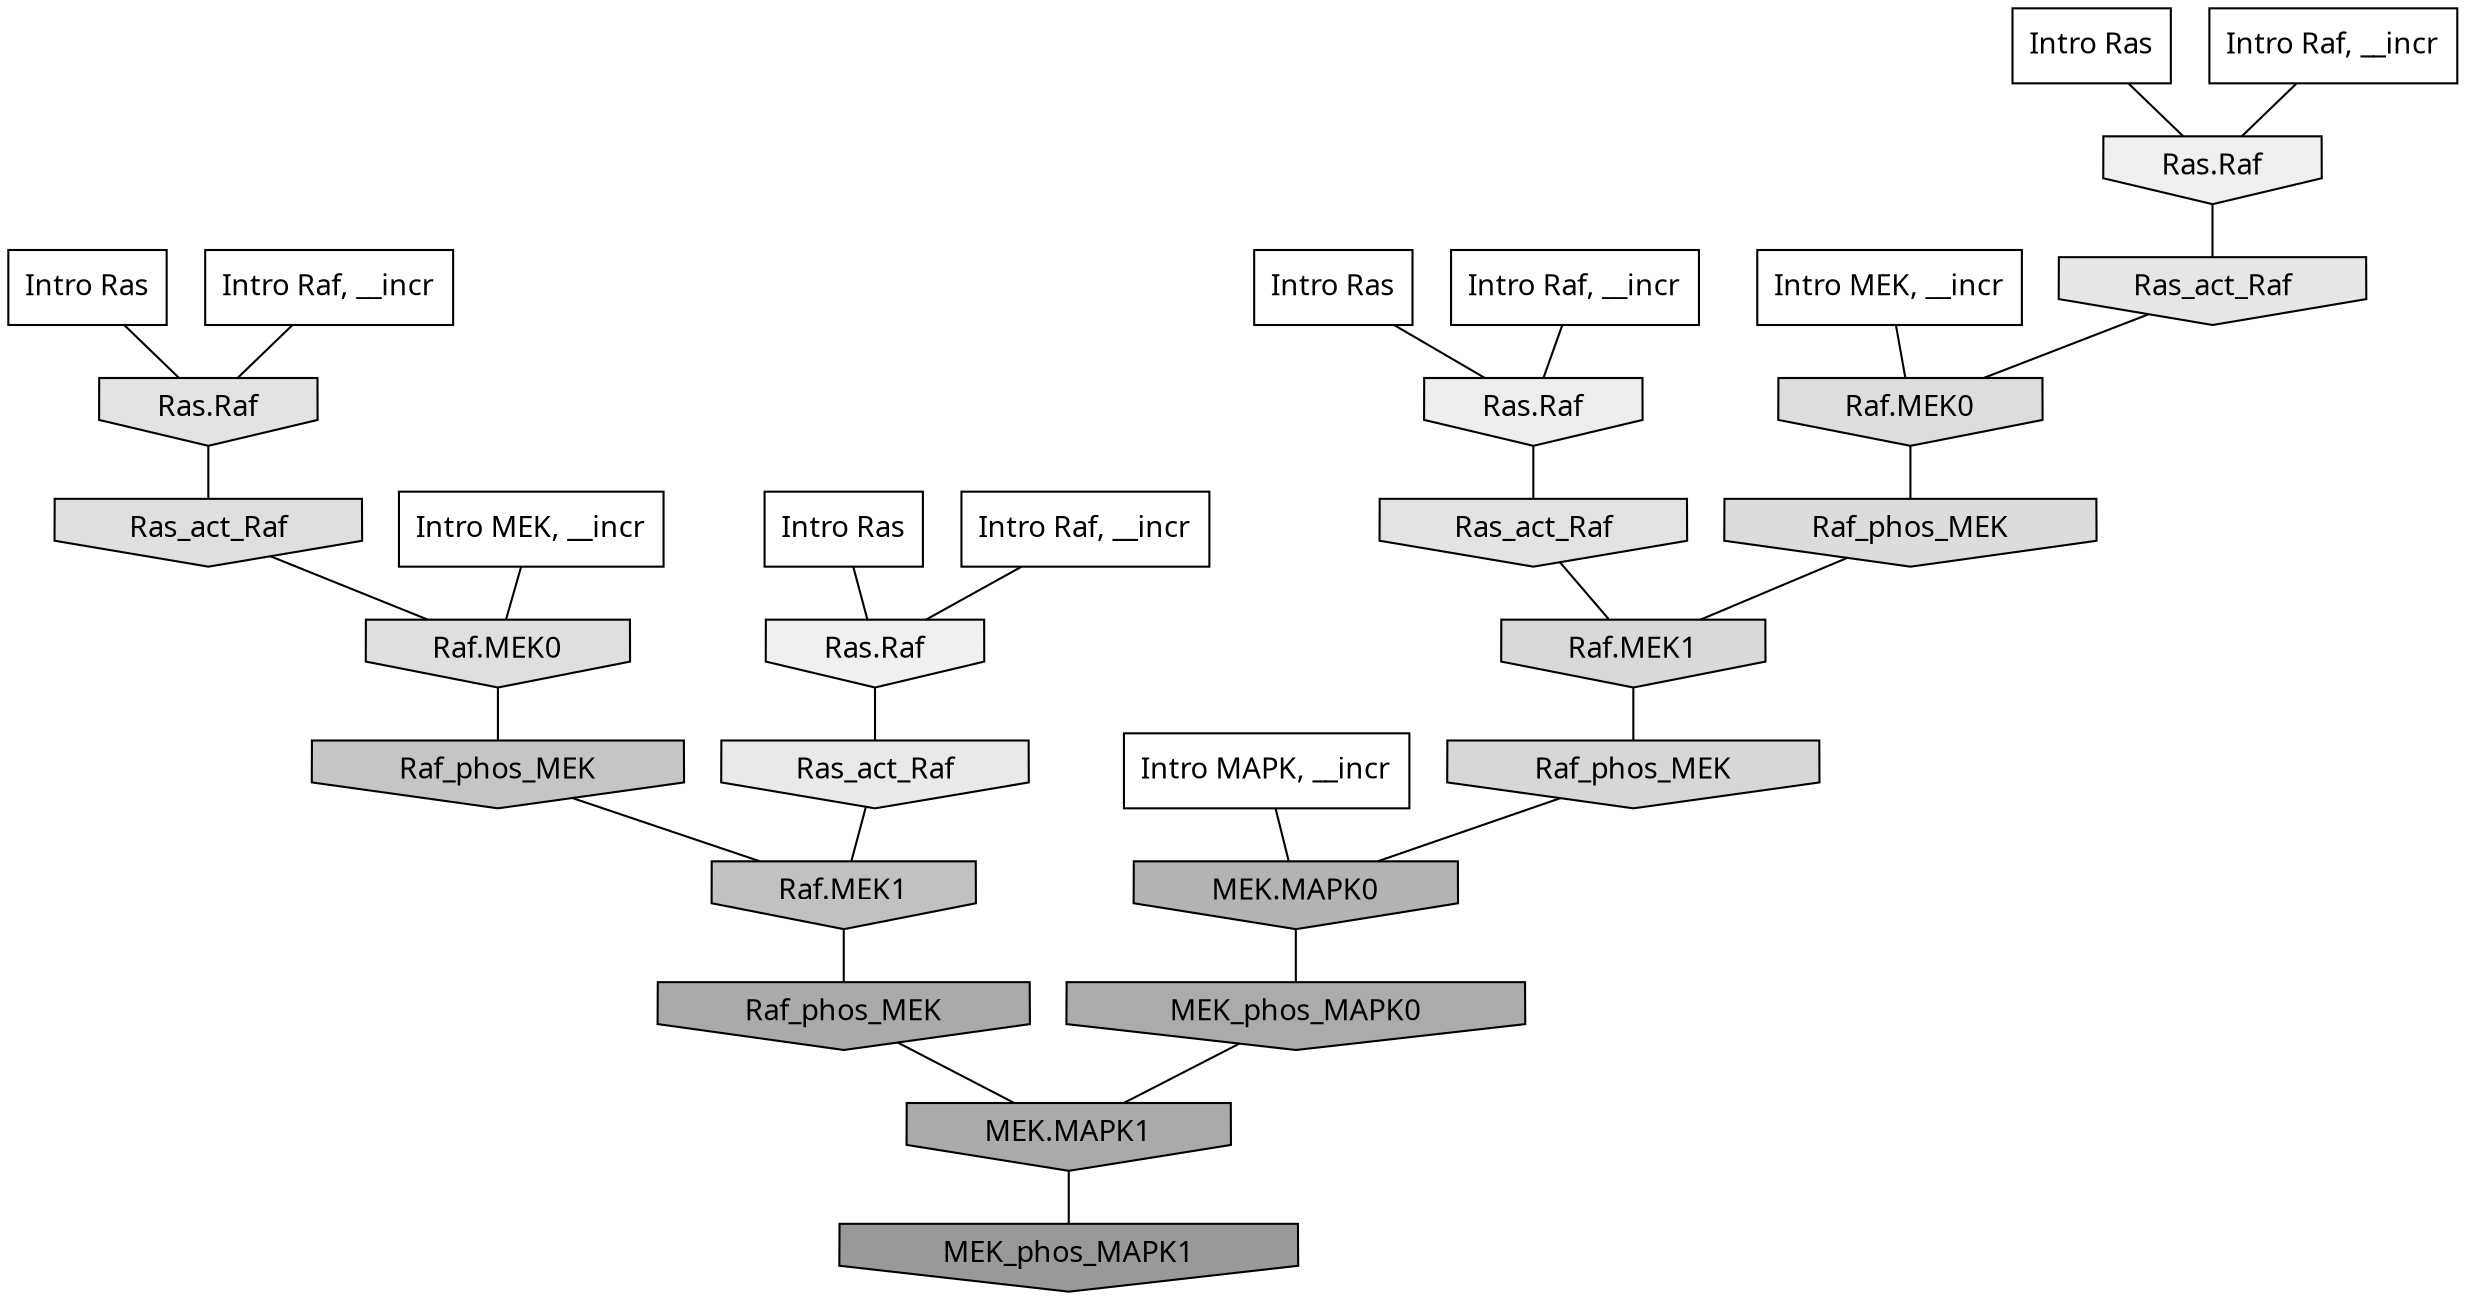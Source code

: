 digraph G{
  rankdir="TB";
  ranksep=0.30;
  node [fontname="CMU Serif"];
  edge [fontname="CMU Serif"];
  
  43 [label="Intro Ras", shape=rectangle, style=filled, fillcolor="0.000 0.000 1.000"]
  
  52 [label="Intro Ras", shape=rectangle, style=filled, fillcolor="0.000 0.000 1.000"]
  
  67 [label="Intro Ras", shape=rectangle, style=filled, fillcolor="0.000 0.000 1.000"]
  
  87 [label="Intro Ras", shape=rectangle, style=filled, fillcolor="0.000 0.000 1.000"]
  
  139 [label="Intro Raf, __incr", shape=rectangle, style=filled, fillcolor="0.000 0.000 1.000"]
  
  705 [label="Intro Raf, __incr", shape=rectangle, style=filled, fillcolor="0.000 0.000 1.000"]
  
  916 [label="Intro Raf, __incr", shape=rectangle, style=filled, fillcolor="0.000 0.000 1.000"]
  
  934 [label="Intro Raf, __incr", shape=rectangle, style=filled, fillcolor="0.000 0.000 1.000"]
  
  1142 [label="Intro MEK, __incr", shape=rectangle, style=filled, fillcolor="0.000 0.000 1.000"]
  
  1507 [label="Intro MEK, __incr", shape=rectangle, style=filled, fillcolor="0.000 0.000 1.000"]
  
  2107 [label="Intro MAPK, __incr", shape=rectangle, style=filled, fillcolor="0.000 0.000 1.000"]
  
  3994 [label="Ras.Raf", shape=invhouse, style=filled, fillcolor="0.000 0.000 0.939"]
  
  4086 [label="Ras.Raf", shape=invhouse, style=filled, fillcolor="0.000 0.000 0.934"]
  
  4195 [label="Ras.Raf", shape=invhouse, style=filled, fillcolor="0.000 0.000 0.927"]
  
  4436 [label="Ras_act_Raf", shape=invhouse, style=filled, fillcolor="0.000 0.000 0.913"]
  
  4693 [label="Ras_act_Raf", shape=invhouse, style=filled, fillcolor="0.000 0.000 0.900"]
  
  4894 [label="Ras.Raf", shape=invhouse, style=filled, fillcolor="0.000 0.000 0.890"]
  
  4915 [label="Ras_act_Raf", shape=invhouse, style=filled, fillcolor="0.000 0.000 0.889"]
  
  5200 [label="Ras_act_Raf", shape=invhouse, style=filled, fillcolor="0.000 0.000 0.874"]
  
  5205 [label="Raf.MEK0", shape=invhouse, style=filled, fillcolor="0.000 0.000 0.874"]
  
  5383 [label="Raf.MEK0", shape=invhouse, style=filled, fillcolor="0.000 0.000 0.867"]
  
  5488 [label="Raf_phos_MEK", shape=invhouse, style=filled, fillcolor="0.000 0.000 0.861"]
  
  5729 [label="Raf.MEK1", shape=invhouse, style=filled, fillcolor="0.000 0.000 0.849"]
  
  5896 [label="Raf_phos_MEK", shape=invhouse, style=filled, fillcolor="0.000 0.000 0.843"]
  
  8309 [label="Raf_phos_MEK", shape=invhouse, style=filled, fillcolor="0.000 0.000 0.770"]
  
  8871 [label="Raf.MEK1", shape=invhouse, style=filled, fillcolor="0.000 0.000 0.756"]
  
  12055 [label="MEK.MAPK0", shape=invhouse, style=filled, fillcolor="0.000 0.000 0.701"]
  
  14695 [label="MEK_phos_MAPK0", shape=invhouse, style=filled, fillcolor="0.000 0.000 0.668"]
  
  14961 [label="Raf_phos_MEK", shape=invhouse, style=filled, fillcolor="0.000 0.000 0.665"]
  
  14978 [label="MEK.MAPK1", shape=invhouse, style=filled, fillcolor="0.000 0.000 0.665"]
  
  18001 [label="MEK_phos_MAPK1", shape=invhouse, style=filled, fillcolor="0.000 0.000 0.600"]
  
  
  14978 -> 18001 [dir=none, color="0.000 0.000 0.000"] 
  14961 -> 14978 [dir=none, color="0.000 0.000 0.000"] 
  14695 -> 14978 [dir=none, color="0.000 0.000 0.000"] 
  12055 -> 14695 [dir=none, color="0.000 0.000 0.000"] 
  8871 -> 14961 [dir=none, color="0.000 0.000 0.000"] 
  8309 -> 8871 [dir=none, color="0.000 0.000 0.000"] 
  5896 -> 12055 [dir=none, color="0.000 0.000 0.000"] 
  5729 -> 5896 [dir=none, color="0.000 0.000 0.000"] 
  5488 -> 5729 [dir=none, color="0.000 0.000 0.000"] 
  5383 -> 5488 [dir=none, color="0.000 0.000 0.000"] 
  5205 -> 8309 [dir=none, color="0.000 0.000 0.000"] 
  5200 -> 5205 [dir=none, color="0.000 0.000 0.000"] 
  4915 -> 5729 [dir=none, color="0.000 0.000 0.000"] 
  4894 -> 5200 [dir=none, color="0.000 0.000 0.000"] 
  4693 -> 5383 [dir=none, color="0.000 0.000 0.000"] 
  4436 -> 8871 [dir=none, color="0.000 0.000 0.000"] 
  4195 -> 4915 [dir=none, color="0.000 0.000 0.000"] 
  4086 -> 4693 [dir=none, color="0.000 0.000 0.000"] 
  3994 -> 4436 [dir=none, color="0.000 0.000 0.000"] 
  2107 -> 12055 [dir=none, color="0.000 0.000 0.000"] 
  1507 -> 5205 [dir=none, color="0.000 0.000 0.000"] 
  1142 -> 5383 [dir=none, color="0.000 0.000 0.000"] 
  934 -> 3994 [dir=none, color="0.000 0.000 0.000"] 
  916 -> 4195 [dir=none, color="0.000 0.000 0.000"] 
  705 -> 4894 [dir=none, color="0.000 0.000 0.000"] 
  139 -> 4086 [dir=none, color="0.000 0.000 0.000"] 
  87 -> 3994 [dir=none, color="0.000 0.000 0.000"] 
  67 -> 4086 [dir=none, color="0.000 0.000 0.000"] 
  52 -> 4195 [dir=none, color="0.000 0.000 0.000"] 
  43 -> 4894 [dir=none, color="0.000 0.000 0.000"] 
  
  }
